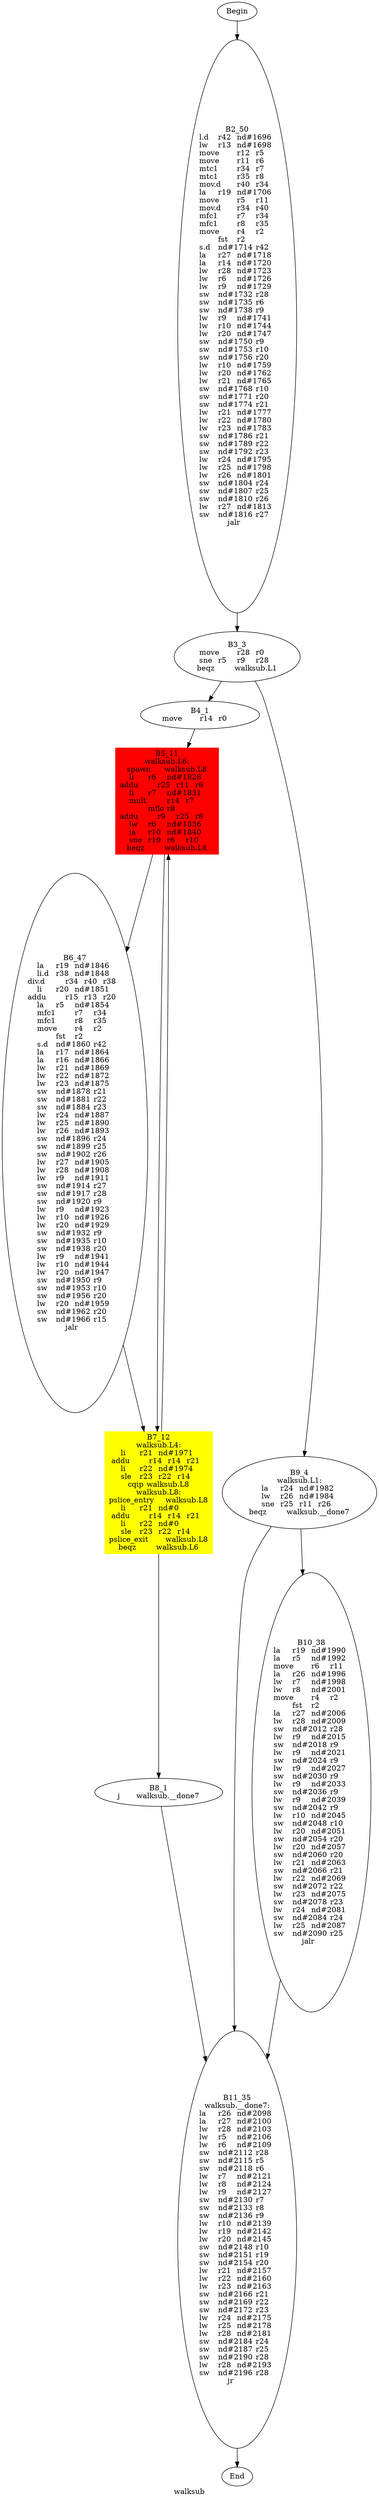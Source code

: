 digraph G{
	label = "walksub"	style = "dashed";
	color = purple;
	Node0 [label = "Begin"];
	Node0 -> {Node2 }
	Node1 [label = "End"];
	Node1 -> {}
	Node2 [label = "B2_50\nl.d	r42	nd#1696	\nlw	r13	nd#1698	\nmove	r12	r5	\nmove	r11	r6	\nmtc1	r34	r7	\nmtc1	r35	r8	\nmov.d	r40	r34	\nla	r19	nd#1706	\nmove	r5	r11	\nmov.d	r34	r40	\nmfc1	r7	r34	\nmfc1	r8	r35	\nmove	r4	r2	\nfst	r2	\ns.d	nd#1714	r42	\nla	r27	nd#1718	\nla	r14	nd#1720	\nlw	r28	nd#1723	\nlw	r6	nd#1726	\nlw	r9	nd#1729	\nsw	nd#1732	r28	\nsw	nd#1735	r6	\nsw	nd#1738	r9	\nlw	r9	nd#1741	\nlw	r10	nd#1744	\nlw	r20	nd#1747	\nsw	nd#1750	r9	\nsw	nd#1753	r10	\nsw	nd#1756	r20	\nlw	r10	nd#1759	\nlw	r20	nd#1762	\nlw	r21	nd#1765	\nsw	nd#1768	r10	\nsw	nd#1771	r20	\nsw	nd#1774	r21	\nlw	r21	nd#1777	\nlw	r22	nd#1780	\nlw	r23	nd#1783	\nsw	nd#1786	r21	\nsw	nd#1789	r22	\nsw	nd#1792	r23	\nlw	r24	nd#1795	\nlw	r25	nd#1798	\nlw	r26	nd#1801	\nsw	nd#1804	r24	\nsw	nd#1807	r25	\nsw	nd#1810	r26	\nlw	r27	nd#1813	\nsw	nd#1816	r27	\njalr	\n"];
	Node2 -> {Node3 }
	Node3 [label = "B3_3\nmove	r28	r0	\nsne	r5	r9	r28	\nbeqz	walksub.L1\n"];
	Node3 -> {Node4 Node9 }
	Node4 [label = "B4_1\nmove	r14	r0	\n"];
	Node4 -> {Node5 }
	Node5 [label = "B5_11\nwalksub.L6:\nspawn	walksub.L8\nli	r6	nd#1828	\naddu	r25	r11	r6	\nli	r7	nd#1831	\nmult	r14	r7	\nmflo	r8	\naddu	r9	r25	r8	\nlw	r6	nd#1836	\nla	r10	nd#1840	\nsne	r19	r6	r10	\nbeqz	walksub.L4\n"];
	Node5 -> {Node6 Node7 }
	Node6 [label = "B6_47\nla	r19	nd#1846	\nli.d	r38	nd#1848	\ndiv.d	r34	r40	r38	\nli	r20	nd#1851	\naddu	r15	r13	r20	\nla	r5	nd#1854	\nmfc1	r7	r34	\nmfc1	r8	r35	\nmove	r4	r2	\nfst	r2	\ns.d	nd#1860	r42	\nla	r17	nd#1864	\nla	r16	nd#1866	\nlw	r21	nd#1869	\nlw	r22	nd#1872	\nlw	r23	nd#1875	\nsw	nd#1878	r21	\nsw	nd#1881	r22	\nsw	nd#1884	r23	\nlw	r24	nd#1887	\nlw	r25	nd#1890	\nlw	r26	nd#1893	\nsw	nd#1896	r24	\nsw	nd#1899	r25	\nsw	nd#1902	r26	\nlw	r27	nd#1905	\nlw	r28	nd#1908	\nlw	r9	nd#1911	\nsw	nd#1914	r27	\nsw	nd#1917	r28	\nsw	nd#1920	r9	\nlw	r9	nd#1923	\nlw	r10	nd#1926	\nlw	r20	nd#1929	\nsw	nd#1932	r9	\nsw	nd#1935	r10	\nsw	nd#1938	r20	\nlw	r9	nd#1941	\nlw	r10	nd#1944	\nlw	r20	nd#1947	\nsw	nd#1950	r9	\nsw	nd#1953	r10	\nsw	nd#1956	r20	\nlw	r20	nd#1959	\nsw	nd#1962	r20	\nsw	nd#1966	r15	\njalr	\n"];
	Node6 -> {Node7 }
	Node7 [label = "B7_12\nwalksub.L4:\nli	r21	nd#1971	\naddu	r14	r14	r21	\nli	r22	nd#1974	\nsle	r23	r22	r14	\ncqip	walksub.L8\nwalksub.L8:\npslice_entry	walksub.L8\nli	r21	nd#0	\naddu	r14	r14	r21	\nli	r22	nd#0	\nsle	r23	r22	r14	\npslice_exit	walksub.L8\nbeqz	walksub.L6\n"];
	Node7 -> {Node8 Node5 }
	Node8 [label = "B8_1\nj	walksub.__done7\n"];
	Node8 -> {Node11 }
	Node9 [label = "B9_4\nwalksub.L1:\nla	r24	nd#1982	\nlw	r26	nd#1984	\nsne	r25	r11	r26	\nbeqz	walksub.__done7\n"];
	Node9 -> {Node10 Node11 }
	Node10 [label = "B10_38\nla	r19	nd#1990	\nla	r5	nd#1992	\nmove	r6	r11	\nla	r26	nd#1996	\nlw	r7	nd#1998	\nlw	r8	nd#2001	\nmove	r4	r2	\nfst	r2	\nla	r27	nd#2006	\nlw	r28	nd#2009	\nsw	nd#2012	r28	\nlw	r9	nd#2015	\nsw	nd#2018	r9	\nlw	r9	nd#2021	\nsw	nd#2024	r9	\nlw	r9	nd#2027	\nsw	nd#2030	r9	\nlw	r9	nd#2033	\nsw	nd#2036	r9	\nlw	r9	nd#2039	\nsw	nd#2042	r9	\nlw	r10	nd#2045	\nsw	nd#2048	r10	\nlw	r20	nd#2051	\nsw	nd#2054	r20	\nlw	r20	nd#2057	\nsw	nd#2060	r20	\nlw	r21	nd#2063	\nsw	nd#2066	r21	\nlw	r22	nd#2069	\nsw	nd#2072	r22	\nlw	r23	nd#2075	\nsw	nd#2078	r23	\nlw	r24	nd#2081	\nsw	nd#2084	r24	\nlw	r25	nd#2087	\nsw	nd#2090	r25	\njalr	\n"];
	Node10 -> {Node11 }
	Node11 [label = "B11_35\nwalksub.__done7:\nla	r26	nd#2098	\nla	r27	nd#2100	\nlw	r28	nd#2103	\nlw	r5	nd#2106	\nlw	r6	nd#2109	\nsw	nd#2112	r28	\nsw	nd#2115	r5	\nsw	nd#2118	r6	\nlw	r7	nd#2121	\nlw	r8	nd#2124	\nlw	r9	nd#2127	\nsw	nd#2130	r7	\nsw	nd#2133	r8	\nsw	nd#2136	r9	\nlw	r10	nd#2139	\nlw	r19	nd#2142	\nlw	r20	nd#2145	\nsw	nd#2148	r10	\nsw	nd#2151	r19	\nsw	nd#2154	r20	\nlw	r21	nd#2157	\nlw	r22	nd#2160	\nlw	r23	nd#2163	\nsw	nd#2166	r21	\nsw	nd#2169	r22	\nsw	nd#2172	r23	\nlw	r24	nd#2175	\nlw	r25	nd#2178	\nlw	r28	nd#2181	\nsw	nd#2184	r24	\nsw	nd#2187	r25	\nsw	nd#2190	r28	\nlw	r28	nd#2193	\nsw	nd#2196	r28	\njr	\n"];
	Node11 -> {Node1 }
	Node5 [shape = box ,style=filled ,color=red];
	Node7 [shape = polygon ,style=filled ,color=yellow];
}
